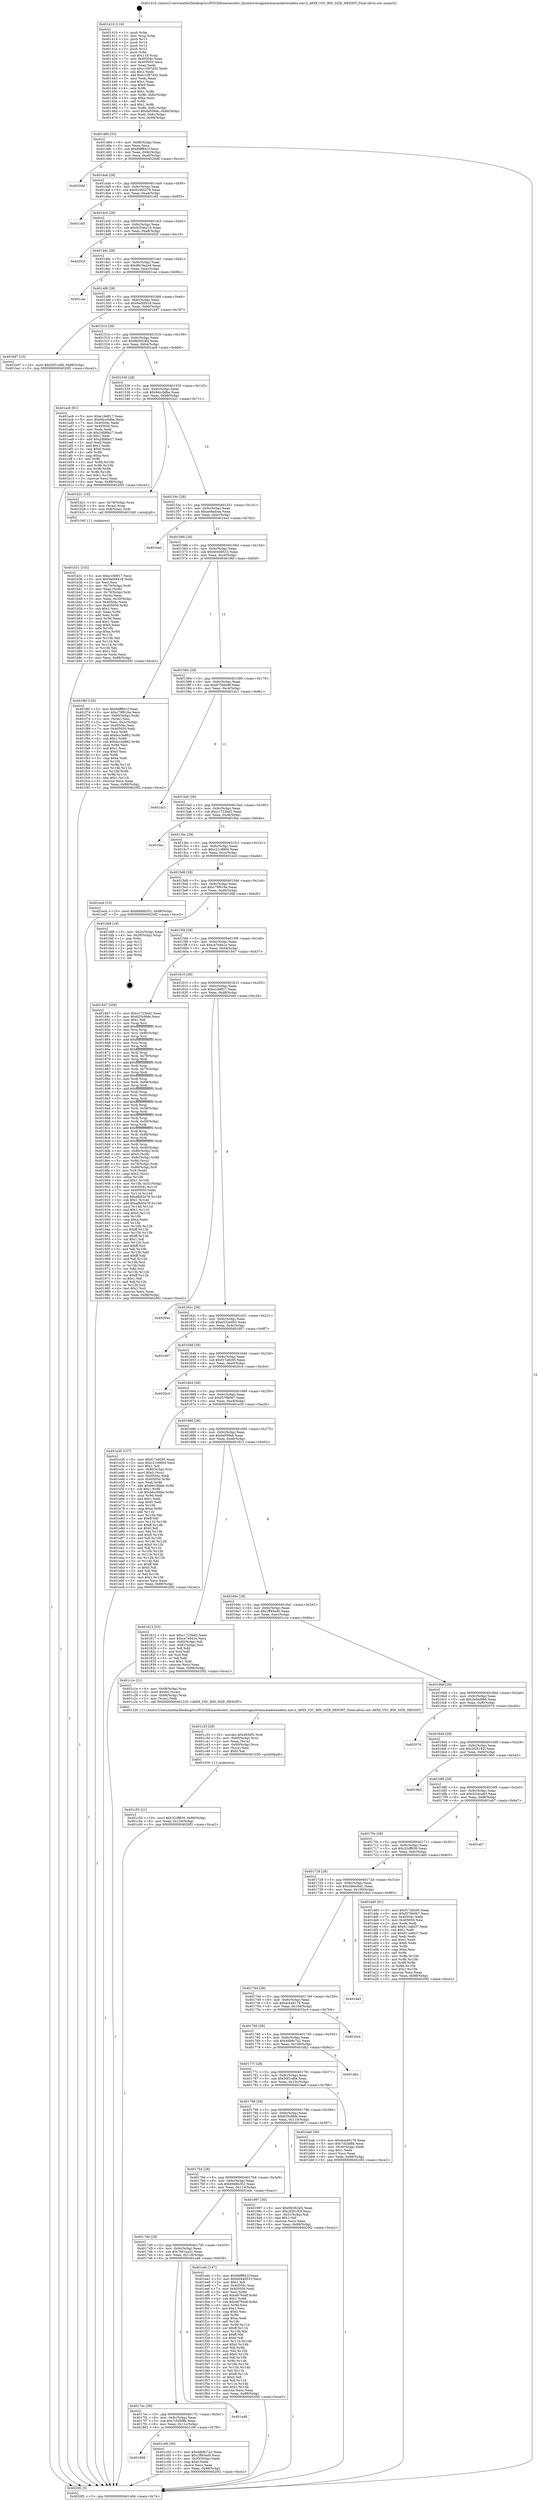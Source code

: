 digraph "0x401410" {
  label = "0x401410 (/mnt/c/Users/mathe/Desktop/tcc/POCII/binaries/extr_linuxdriversgpudrmmsmadrenoa6xx.xml.h_A6XX_VSC_BIN_SIZE_HEIGHT_Final-ollvm.out::main(0))"
  labelloc = "t"
  node[shape=record]

  Entry [label="",width=0.3,height=0.3,shape=circle,fillcolor=black,style=filled]
  "0x401484" [label="{
     0x401484 [32]\l
     | [instrs]\l
     &nbsp;&nbsp;0x401484 \<+6\>: mov -0x88(%rbp),%eax\l
     &nbsp;&nbsp;0x40148a \<+2\>: mov %eax,%ecx\l
     &nbsp;&nbsp;0x40148c \<+6\>: sub $0x8dff841f,%ecx\l
     &nbsp;&nbsp;0x401492 \<+6\>: mov %eax,-0x9c(%rbp)\l
     &nbsp;&nbsp;0x401498 \<+6\>: mov %ecx,-0xa0(%rbp)\l
     &nbsp;&nbsp;0x40149e \<+6\>: je 00000000004020dd \<main+0xccd\>\l
  }"]
  "0x4020dd" [label="{
     0x4020dd\l
  }", style=dashed]
  "0x4014a4" [label="{
     0x4014a4 [28]\l
     | [instrs]\l
     &nbsp;&nbsp;0x4014a4 \<+5\>: jmp 00000000004014a9 \<main+0x99\>\l
     &nbsp;&nbsp;0x4014a9 \<+6\>: mov -0x9c(%rbp),%eax\l
     &nbsp;&nbsp;0x4014af \<+5\>: sub $0x92465279,%eax\l
     &nbsp;&nbsp;0x4014b4 \<+6\>: mov %eax,-0xa4(%rbp)\l
     &nbsp;&nbsp;0x4014ba \<+6\>: je 0000000000401c65 \<main+0x855\>\l
  }"]
  Exit [label="",width=0.3,height=0.3,shape=circle,fillcolor=black,style=filled,peripheries=2]
  "0x401c65" [label="{
     0x401c65\l
  }", style=dashed]
  "0x4014c0" [label="{
     0x4014c0 [28]\l
     | [instrs]\l
     &nbsp;&nbsp;0x4014c0 \<+5\>: jmp 00000000004014c5 \<main+0xb5\>\l
     &nbsp;&nbsp;0x4014c5 \<+6\>: mov -0x9c(%rbp),%eax\l
     &nbsp;&nbsp;0x4014cb \<+5\>: sub $0x93544210,%eax\l
     &nbsp;&nbsp;0x4014d0 \<+6\>: mov %eax,-0xa8(%rbp)\l
     &nbsp;&nbsp;0x4014d6 \<+6\>: je 000000000040202f \<main+0xc1f\>\l
  }"]
  "0x401c50" [label="{
     0x401c50 [21]\l
     | [instrs]\l
     &nbsp;&nbsp;0x401c50 \<+10\>: movl $0x32cff630,-0x88(%rbp)\l
     &nbsp;&nbsp;0x401c5a \<+6\>: mov %eax,-0x120(%rbp)\l
     &nbsp;&nbsp;0x401c60 \<+5\>: jmp 00000000004020f2 \<main+0xce2\>\l
  }"]
  "0x40202f" [label="{
     0x40202f\l
  }", style=dashed]
  "0x4014dc" [label="{
     0x4014dc [28]\l
     | [instrs]\l
     &nbsp;&nbsp;0x4014dc \<+5\>: jmp 00000000004014e1 \<main+0xd1\>\l
     &nbsp;&nbsp;0x4014e1 \<+6\>: mov -0x9c(%rbp),%eax\l
     &nbsp;&nbsp;0x4014e7 \<+5\>: sub $0x9819a2e9,%eax\l
     &nbsp;&nbsp;0x4014ec \<+6\>: mov %eax,-0xac(%rbp)\l
     &nbsp;&nbsp;0x4014f2 \<+6\>: je 0000000000401cac \<main+0x89c\>\l
  }"]
  "0x401c33" [label="{
     0x401c33 [29]\l
     | [instrs]\l
     &nbsp;&nbsp;0x401c33 \<+10\>: movabs $0x4030f2,%rdi\l
     &nbsp;&nbsp;0x401c3d \<+4\>: mov -0x60(%rbp),%rcx\l
     &nbsp;&nbsp;0x401c41 \<+2\>: mov %eax,(%rcx)\l
     &nbsp;&nbsp;0x401c43 \<+4\>: mov -0x60(%rbp),%rcx\l
     &nbsp;&nbsp;0x401c47 \<+2\>: mov (%rcx),%esi\l
     &nbsp;&nbsp;0x401c49 \<+2\>: mov $0x0,%al\l
     &nbsp;&nbsp;0x401c4b \<+5\>: call 0000000000401030 \<printf@plt\>\l
     | [calls]\l
     &nbsp;&nbsp;0x401030 \{1\} (unknown)\l
  }"]
  "0x401cac" [label="{
     0x401cac\l
  }", style=dashed]
  "0x4014f8" [label="{
     0x4014f8 [28]\l
     | [instrs]\l
     &nbsp;&nbsp;0x4014f8 \<+5\>: jmp 00000000004014fd \<main+0xed\>\l
     &nbsp;&nbsp;0x4014fd \<+6\>: mov -0x9c(%rbp),%eax\l
     &nbsp;&nbsp;0x401503 \<+5\>: sub $0x9a00f418,%eax\l
     &nbsp;&nbsp;0x401508 \<+6\>: mov %eax,-0xb0(%rbp)\l
     &nbsp;&nbsp;0x40150e \<+6\>: je 0000000000401b97 \<main+0x787\>\l
  }"]
  "0x401808" [label="{
     0x401808\l
  }", style=dashed]
  "0x401b97" [label="{
     0x401b97 [15]\l
     | [instrs]\l
     &nbsp;&nbsp;0x401b97 \<+10\>: movl $0x50f1cdfd,-0x88(%rbp)\l
     &nbsp;&nbsp;0x401ba1 \<+5\>: jmp 00000000004020f2 \<main+0xce2\>\l
  }"]
  "0x401514" [label="{
     0x401514 [28]\l
     | [instrs]\l
     &nbsp;&nbsp;0x401514 \<+5\>: jmp 0000000000401519 \<main+0x109\>\l
     &nbsp;&nbsp;0x401519 \<+6\>: mov -0x9c(%rbp),%eax\l
     &nbsp;&nbsp;0x40151f \<+5\>: sub $0x9b5924f2,%eax\l
     &nbsp;&nbsp;0x401524 \<+6\>: mov %eax,-0xb4(%rbp)\l
     &nbsp;&nbsp;0x40152a \<+6\>: je 0000000000401ac6 \<main+0x6b6\>\l
  }"]
  "0x401c00" [label="{
     0x401c00 [30]\l
     | [instrs]\l
     &nbsp;&nbsp;0x401c00 \<+5\>: mov $0x4db8c7a2,%eax\l
     &nbsp;&nbsp;0x401c05 \<+5\>: mov $0x1ff45ed0,%ecx\l
     &nbsp;&nbsp;0x401c0a \<+3\>: mov -0x30(%rbp),%edx\l
     &nbsp;&nbsp;0x401c0d \<+3\>: cmp $0x0,%edx\l
     &nbsp;&nbsp;0x401c10 \<+3\>: cmove %ecx,%eax\l
     &nbsp;&nbsp;0x401c13 \<+6\>: mov %eax,-0x88(%rbp)\l
     &nbsp;&nbsp;0x401c19 \<+5\>: jmp 00000000004020f2 \<main+0xce2\>\l
  }"]
  "0x401ac6" [label="{
     0x401ac6 [91]\l
     | [instrs]\l
     &nbsp;&nbsp;0x401ac6 \<+5\>: mov $0xe1fe8f17,%eax\l
     &nbsp;&nbsp;0x401acb \<+5\>: mov $0x9dcc0dbe,%ecx\l
     &nbsp;&nbsp;0x401ad0 \<+7\>: mov 0x40504c,%edx\l
     &nbsp;&nbsp;0x401ad7 \<+7\>: mov 0x405050,%esi\l
     &nbsp;&nbsp;0x401ade \<+2\>: mov %edx,%edi\l
     &nbsp;&nbsp;0x401ae0 \<+6\>: sub $0x24fd6e27,%edi\l
     &nbsp;&nbsp;0x401ae6 \<+3\>: sub $0x1,%edi\l
     &nbsp;&nbsp;0x401ae9 \<+6\>: add $0x24fd6e27,%edi\l
     &nbsp;&nbsp;0x401aef \<+3\>: imul %edi,%edx\l
     &nbsp;&nbsp;0x401af2 \<+3\>: and $0x1,%edx\l
     &nbsp;&nbsp;0x401af5 \<+3\>: cmp $0x0,%edx\l
     &nbsp;&nbsp;0x401af8 \<+4\>: sete %r8b\l
     &nbsp;&nbsp;0x401afc \<+3\>: cmp $0xa,%esi\l
     &nbsp;&nbsp;0x401aff \<+4\>: setl %r9b\l
     &nbsp;&nbsp;0x401b03 \<+3\>: mov %r8b,%r10b\l
     &nbsp;&nbsp;0x401b06 \<+3\>: and %r9b,%r10b\l
     &nbsp;&nbsp;0x401b09 \<+3\>: xor %r9b,%r8b\l
     &nbsp;&nbsp;0x401b0c \<+3\>: or %r8b,%r10b\l
     &nbsp;&nbsp;0x401b0f \<+4\>: test $0x1,%r10b\l
     &nbsp;&nbsp;0x401b13 \<+3\>: cmovne %ecx,%eax\l
     &nbsp;&nbsp;0x401b16 \<+6\>: mov %eax,-0x88(%rbp)\l
     &nbsp;&nbsp;0x401b1c \<+5\>: jmp 00000000004020f2 \<main+0xce2\>\l
  }"]
  "0x401530" [label="{
     0x401530 [28]\l
     | [instrs]\l
     &nbsp;&nbsp;0x401530 \<+5\>: jmp 0000000000401535 \<main+0x125\>\l
     &nbsp;&nbsp;0x401535 \<+6\>: mov -0x9c(%rbp),%eax\l
     &nbsp;&nbsp;0x40153b \<+5\>: sub $0x9dcc0dbe,%eax\l
     &nbsp;&nbsp;0x401540 \<+6\>: mov %eax,-0xb8(%rbp)\l
     &nbsp;&nbsp;0x401546 \<+6\>: je 0000000000401b21 \<main+0x711\>\l
  }"]
  "0x4017ec" [label="{
     0x4017ec [28]\l
     | [instrs]\l
     &nbsp;&nbsp;0x4017ec \<+5\>: jmp 00000000004017f1 \<main+0x3e1\>\l
     &nbsp;&nbsp;0x4017f1 \<+6\>: mov -0x9c(%rbp),%eax\l
     &nbsp;&nbsp;0x4017f7 \<+5\>: sub $0x7cf2bf8b,%eax\l
     &nbsp;&nbsp;0x4017fc \<+6\>: mov %eax,-0x11c(%rbp)\l
     &nbsp;&nbsp;0x401802 \<+6\>: je 0000000000401c00 \<main+0x7f0\>\l
  }"]
  "0x401b21" [label="{
     0x401b21 [16]\l
     | [instrs]\l
     &nbsp;&nbsp;0x401b21 \<+4\>: mov -0x78(%rbp),%rax\l
     &nbsp;&nbsp;0x401b25 \<+3\>: mov (%rax),%rax\l
     &nbsp;&nbsp;0x401b28 \<+4\>: mov 0x8(%rax),%rdi\l
     &nbsp;&nbsp;0x401b2c \<+5\>: call 0000000000401040 \<atoi@plt\>\l
     | [calls]\l
     &nbsp;&nbsp;0x401040 \{1\} (unknown)\l
  }"]
  "0x40154c" [label="{
     0x40154c [28]\l
     | [instrs]\l
     &nbsp;&nbsp;0x40154c \<+5\>: jmp 0000000000401551 \<main+0x141\>\l
     &nbsp;&nbsp;0x401551 \<+6\>: mov -0x9c(%rbp),%eax\l
     &nbsp;&nbsp;0x401557 \<+5\>: sub $0xae9adcaa,%eax\l
     &nbsp;&nbsp;0x40155c \<+6\>: mov %eax,-0xbc(%rbp)\l
     &nbsp;&nbsp;0x401562 \<+6\>: je 0000000000401be2 \<main+0x7d2\>\l
  }"]
  "0x401a48" [label="{
     0x401a48\l
  }", style=dashed]
  "0x401be2" [label="{
     0x401be2\l
  }", style=dashed]
  "0x401568" [label="{
     0x401568 [28]\l
     | [instrs]\l
     &nbsp;&nbsp;0x401568 \<+5\>: jmp 000000000040156d \<main+0x15d\>\l
     &nbsp;&nbsp;0x40156d \<+6\>: mov -0x9c(%rbp),%eax\l
     &nbsp;&nbsp;0x401573 \<+5\>: sub $0xb0449533,%eax\l
     &nbsp;&nbsp;0x401578 \<+6\>: mov %eax,-0xc0(%rbp)\l
     &nbsp;&nbsp;0x40157e \<+6\>: je 0000000000401f6f \<main+0xb5f\>\l
  }"]
  "0x4017d0" [label="{
     0x4017d0 [28]\l
     | [instrs]\l
     &nbsp;&nbsp;0x4017d0 \<+5\>: jmp 00000000004017d5 \<main+0x3c5\>\l
     &nbsp;&nbsp;0x4017d5 \<+6\>: mov -0x9c(%rbp),%eax\l
     &nbsp;&nbsp;0x4017db \<+5\>: sub $0x7b01aa2c,%eax\l
     &nbsp;&nbsp;0x4017e0 \<+6\>: mov %eax,-0x118(%rbp)\l
     &nbsp;&nbsp;0x4017e6 \<+6\>: je 0000000000401a48 \<main+0x638\>\l
  }"]
  "0x401f6f" [label="{
     0x401f6f [105]\l
     | [instrs]\l
     &nbsp;&nbsp;0x401f6f \<+5\>: mov $0x8dff841f,%eax\l
     &nbsp;&nbsp;0x401f74 \<+5\>: mov $0xc79f016e,%ecx\l
     &nbsp;&nbsp;0x401f79 \<+4\>: mov -0x80(%rbp),%rdx\l
     &nbsp;&nbsp;0x401f7d \<+2\>: mov (%rdx),%esi\l
     &nbsp;&nbsp;0x401f7f \<+3\>: mov %esi,-0x2c(%rbp)\l
     &nbsp;&nbsp;0x401f82 \<+7\>: mov 0x40504c,%esi\l
     &nbsp;&nbsp;0x401f89 \<+7\>: mov 0x405050,%edi\l
     &nbsp;&nbsp;0x401f90 \<+3\>: mov %esi,%r8d\l
     &nbsp;&nbsp;0x401f93 \<+7\>: add $0x6cc3e862,%r8d\l
     &nbsp;&nbsp;0x401f9a \<+4\>: sub $0x1,%r8d\l
     &nbsp;&nbsp;0x401f9e \<+7\>: sub $0x6cc3e862,%r8d\l
     &nbsp;&nbsp;0x401fa5 \<+4\>: imul %r8d,%esi\l
     &nbsp;&nbsp;0x401fa9 \<+3\>: and $0x1,%esi\l
     &nbsp;&nbsp;0x401fac \<+3\>: cmp $0x0,%esi\l
     &nbsp;&nbsp;0x401faf \<+4\>: sete %r9b\l
     &nbsp;&nbsp;0x401fb3 \<+3\>: cmp $0xa,%edi\l
     &nbsp;&nbsp;0x401fb6 \<+4\>: setl %r10b\l
     &nbsp;&nbsp;0x401fba \<+3\>: mov %r9b,%r11b\l
     &nbsp;&nbsp;0x401fbd \<+3\>: and %r10b,%r11b\l
     &nbsp;&nbsp;0x401fc0 \<+3\>: xor %r10b,%r9b\l
     &nbsp;&nbsp;0x401fc3 \<+3\>: or %r9b,%r11b\l
     &nbsp;&nbsp;0x401fc6 \<+4\>: test $0x1,%r11b\l
     &nbsp;&nbsp;0x401fca \<+3\>: cmovne %ecx,%eax\l
     &nbsp;&nbsp;0x401fcd \<+6\>: mov %eax,-0x88(%rbp)\l
     &nbsp;&nbsp;0x401fd3 \<+5\>: jmp 00000000004020f2 \<main+0xce2\>\l
  }"]
  "0x401584" [label="{
     0x401584 [28]\l
     | [instrs]\l
     &nbsp;&nbsp;0x401584 \<+5\>: jmp 0000000000401589 \<main+0x179\>\l
     &nbsp;&nbsp;0x401589 \<+6\>: mov -0x9c(%rbp),%eax\l
     &nbsp;&nbsp;0x40158f \<+5\>: sub $0xb75b4e8f,%eax\l
     &nbsp;&nbsp;0x401594 \<+6\>: mov %eax,-0xc4(%rbp)\l
     &nbsp;&nbsp;0x40159a \<+6\>: je 0000000000401dc1 \<main+0x9b1\>\l
  }"]
  "0x401edc" [label="{
     0x401edc [147]\l
     | [instrs]\l
     &nbsp;&nbsp;0x401edc \<+5\>: mov $0x8dff841f,%eax\l
     &nbsp;&nbsp;0x401ee1 \<+5\>: mov $0xb0449533,%ecx\l
     &nbsp;&nbsp;0x401ee6 \<+2\>: mov $0x1,%dl\l
     &nbsp;&nbsp;0x401ee8 \<+7\>: mov 0x40504c,%esi\l
     &nbsp;&nbsp;0x401eef \<+7\>: mov 0x405050,%edi\l
     &nbsp;&nbsp;0x401ef6 \<+3\>: mov %esi,%r8d\l
     &nbsp;&nbsp;0x401ef9 \<+7\>: add $0x467644f,%r8d\l
     &nbsp;&nbsp;0x401f00 \<+4\>: sub $0x1,%r8d\l
     &nbsp;&nbsp;0x401f04 \<+7\>: sub $0x467644f,%r8d\l
     &nbsp;&nbsp;0x401f0b \<+4\>: imul %r8d,%esi\l
     &nbsp;&nbsp;0x401f0f \<+3\>: and $0x1,%esi\l
     &nbsp;&nbsp;0x401f12 \<+3\>: cmp $0x0,%esi\l
     &nbsp;&nbsp;0x401f15 \<+4\>: sete %r9b\l
     &nbsp;&nbsp;0x401f19 \<+3\>: cmp $0xa,%edi\l
     &nbsp;&nbsp;0x401f1c \<+4\>: setl %r10b\l
     &nbsp;&nbsp;0x401f20 \<+3\>: mov %r9b,%r11b\l
     &nbsp;&nbsp;0x401f23 \<+4\>: xor $0xff,%r11b\l
     &nbsp;&nbsp;0x401f27 \<+3\>: mov %r10b,%bl\l
     &nbsp;&nbsp;0x401f2a \<+3\>: xor $0xff,%bl\l
     &nbsp;&nbsp;0x401f2d \<+3\>: xor $0x0,%dl\l
     &nbsp;&nbsp;0x401f30 \<+3\>: mov %r11b,%r14b\l
     &nbsp;&nbsp;0x401f33 \<+4\>: and $0x0,%r14b\l
     &nbsp;&nbsp;0x401f37 \<+3\>: and %dl,%r9b\l
     &nbsp;&nbsp;0x401f3a \<+3\>: mov %bl,%r15b\l
     &nbsp;&nbsp;0x401f3d \<+4\>: and $0x0,%r15b\l
     &nbsp;&nbsp;0x401f41 \<+3\>: and %dl,%r10b\l
     &nbsp;&nbsp;0x401f44 \<+3\>: or %r9b,%r14b\l
     &nbsp;&nbsp;0x401f47 \<+3\>: or %r10b,%r15b\l
     &nbsp;&nbsp;0x401f4a \<+3\>: xor %r15b,%r14b\l
     &nbsp;&nbsp;0x401f4d \<+3\>: or %bl,%r11b\l
     &nbsp;&nbsp;0x401f50 \<+4\>: xor $0xff,%r11b\l
     &nbsp;&nbsp;0x401f54 \<+3\>: or $0x0,%dl\l
     &nbsp;&nbsp;0x401f57 \<+3\>: and %dl,%r11b\l
     &nbsp;&nbsp;0x401f5a \<+3\>: or %r11b,%r14b\l
     &nbsp;&nbsp;0x401f5d \<+4\>: test $0x1,%r14b\l
     &nbsp;&nbsp;0x401f61 \<+3\>: cmovne %ecx,%eax\l
     &nbsp;&nbsp;0x401f64 \<+6\>: mov %eax,-0x88(%rbp)\l
     &nbsp;&nbsp;0x401f6a \<+5\>: jmp 00000000004020f2 \<main+0xce2\>\l
  }"]
  "0x401dc1" [label="{
     0x401dc1\l
  }", style=dashed]
  "0x4015a0" [label="{
     0x4015a0 [28]\l
     | [instrs]\l
     &nbsp;&nbsp;0x4015a0 \<+5\>: jmp 00000000004015a5 \<main+0x195\>\l
     &nbsp;&nbsp;0x4015a5 \<+6\>: mov -0x9c(%rbp),%eax\l
     &nbsp;&nbsp;0x4015ab \<+5\>: sub $0xc1723bd2,%eax\l
     &nbsp;&nbsp;0x4015b0 \<+6\>: mov %eax,-0xc8(%rbp)\l
     &nbsp;&nbsp;0x4015b6 \<+6\>: je 0000000000401fea \<main+0xbda\>\l
  }"]
  "0x401b31" [label="{
     0x401b31 [102]\l
     | [instrs]\l
     &nbsp;&nbsp;0x401b31 \<+5\>: mov $0xe1fe8f17,%ecx\l
     &nbsp;&nbsp;0x401b36 \<+5\>: mov $0x9a00f418,%edx\l
     &nbsp;&nbsp;0x401b3b \<+2\>: xor %esi,%esi\l
     &nbsp;&nbsp;0x401b3d \<+4\>: mov -0x70(%rbp),%rdi\l
     &nbsp;&nbsp;0x401b41 \<+2\>: mov %eax,(%rdi)\l
     &nbsp;&nbsp;0x401b43 \<+4\>: mov -0x70(%rbp),%rdi\l
     &nbsp;&nbsp;0x401b47 \<+2\>: mov (%rdi),%eax\l
     &nbsp;&nbsp;0x401b49 \<+3\>: mov %eax,-0x30(%rbp)\l
     &nbsp;&nbsp;0x401b4c \<+7\>: mov 0x40504c,%eax\l
     &nbsp;&nbsp;0x401b53 \<+8\>: mov 0x405050,%r8d\l
     &nbsp;&nbsp;0x401b5b \<+3\>: sub $0x1,%esi\l
     &nbsp;&nbsp;0x401b5e \<+3\>: mov %eax,%r9d\l
     &nbsp;&nbsp;0x401b61 \<+3\>: add %esi,%r9d\l
     &nbsp;&nbsp;0x401b64 \<+4\>: imul %r9d,%eax\l
     &nbsp;&nbsp;0x401b68 \<+3\>: and $0x1,%eax\l
     &nbsp;&nbsp;0x401b6b \<+3\>: cmp $0x0,%eax\l
     &nbsp;&nbsp;0x401b6e \<+4\>: sete %r10b\l
     &nbsp;&nbsp;0x401b72 \<+4\>: cmp $0xa,%r8d\l
     &nbsp;&nbsp;0x401b76 \<+4\>: setl %r11b\l
     &nbsp;&nbsp;0x401b7a \<+3\>: mov %r10b,%bl\l
     &nbsp;&nbsp;0x401b7d \<+3\>: and %r11b,%bl\l
     &nbsp;&nbsp;0x401b80 \<+3\>: xor %r11b,%r10b\l
     &nbsp;&nbsp;0x401b83 \<+3\>: or %r10b,%bl\l
     &nbsp;&nbsp;0x401b86 \<+3\>: test $0x1,%bl\l
     &nbsp;&nbsp;0x401b89 \<+3\>: cmovne %edx,%ecx\l
     &nbsp;&nbsp;0x401b8c \<+6\>: mov %ecx,-0x88(%rbp)\l
     &nbsp;&nbsp;0x401b92 \<+5\>: jmp 00000000004020f2 \<main+0xce2\>\l
  }"]
  "0x401fea" [label="{
     0x401fea\l
  }", style=dashed]
  "0x4015bc" [label="{
     0x4015bc [28]\l
     | [instrs]\l
     &nbsp;&nbsp;0x4015bc \<+5\>: jmp 00000000004015c1 \<main+0x1b1\>\l
     &nbsp;&nbsp;0x4015c1 \<+6\>: mov -0x9c(%rbp),%eax\l
     &nbsp;&nbsp;0x4015c7 \<+5\>: sub $0xc21c8804,%eax\l
     &nbsp;&nbsp;0x4015cc \<+6\>: mov %eax,-0xcc(%rbp)\l
     &nbsp;&nbsp;0x4015d2 \<+6\>: je 0000000000401ecd \<main+0xabd\>\l
  }"]
  "0x4017b4" [label="{
     0x4017b4 [28]\l
     | [instrs]\l
     &nbsp;&nbsp;0x4017b4 \<+5\>: jmp 00000000004017b9 \<main+0x3a9\>\l
     &nbsp;&nbsp;0x4017b9 \<+6\>: mov -0x9c(%rbp),%eax\l
     &nbsp;&nbsp;0x4017bf \<+5\>: sub $0x69d6b351,%eax\l
     &nbsp;&nbsp;0x4017c4 \<+6\>: mov %eax,-0x114(%rbp)\l
     &nbsp;&nbsp;0x4017ca \<+6\>: je 0000000000401edc \<main+0xacc\>\l
  }"]
  "0x401ecd" [label="{
     0x401ecd [15]\l
     | [instrs]\l
     &nbsp;&nbsp;0x401ecd \<+10\>: movl $0x69d6b351,-0x88(%rbp)\l
     &nbsp;&nbsp;0x401ed7 \<+5\>: jmp 00000000004020f2 \<main+0xce2\>\l
  }"]
  "0x4015d8" [label="{
     0x4015d8 [28]\l
     | [instrs]\l
     &nbsp;&nbsp;0x4015d8 \<+5\>: jmp 00000000004015dd \<main+0x1cd\>\l
     &nbsp;&nbsp;0x4015dd \<+6\>: mov -0x9c(%rbp),%eax\l
     &nbsp;&nbsp;0x4015e3 \<+5\>: sub $0xc79f016e,%eax\l
     &nbsp;&nbsp;0x4015e8 \<+6\>: mov %eax,-0xd0(%rbp)\l
     &nbsp;&nbsp;0x4015ee \<+6\>: je 0000000000401fd8 \<main+0xbc8\>\l
  }"]
  "0x401997" [label="{
     0x401997 [30]\l
     | [instrs]\l
     &nbsp;&nbsp;0x401997 \<+5\>: mov $0x9b5924f2,%eax\l
     &nbsp;&nbsp;0x40199c \<+5\>: mov $0x2f28192f,%ecx\l
     &nbsp;&nbsp;0x4019a1 \<+3\>: mov -0x31(%rbp),%dl\l
     &nbsp;&nbsp;0x4019a4 \<+3\>: test $0x1,%dl\l
     &nbsp;&nbsp;0x4019a7 \<+3\>: cmovne %ecx,%eax\l
     &nbsp;&nbsp;0x4019aa \<+6\>: mov %eax,-0x88(%rbp)\l
     &nbsp;&nbsp;0x4019b0 \<+5\>: jmp 00000000004020f2 \<main+0xce2\>\l
  }"]
  "0x401fd8" [label="{
     0x401fd8 [18]\l
     | [instrs]\l
     &nbsp;&nbsp;0x401fd8 \<+3\>: mov -0x2c(%rbp),%eax\l
     &nbsp;&nbsp;0x401fdb \<+4\>: lea -0x28(%rbp),%rsp\l
     &nbsp;&nbsp;0x401fdf \<+1\>: pop %rbx\l
     &nbsp;&nbsp;0x401fe0 \<+2\>: pop %r12\l
     &nbsp;&nbsp;0x401fe2 \<+2\>: pop %r13\l
     &nbsp;&nbsp;0x401fe4 \<+2\>: pop %r14\l
     &nbsp;&nbsp;0x401fe6 \<+2\>: pop %r15\l
     &nbsp;&nbsp;0x401fe8 \<+1\>: pop %rbp\l
     &nbsp;&nbsp;0x401fe9 \<+1\>: ret\l
  }"]
  "0x4015f4" [label="{
     0x4015f4 [28]\l
     | [instrs]\l
     &nbsp;&nbsp;0x4015f4 \<+5\>: jmp 00000000004015f9 \<main+0x1e9\>\l
     &nbsp;&nbsp;0x4015f9 \<+6\>: mov -0x9c(%rbp),%eax\l
     &nbsp;&nbsp;0x4015ff \<+5\>: sub $0xce7e941e,%eax\l
     &nbsp;&nbsp;0x401604 \<+6\>: mov %eax,-0xd4(%rbp)\l
     &nbsp;&nbsp;0x40160a \<+6\>: je 0000000000401847 \<main+0x437\>\l
  }"]
  "0x401798" [label="{
     0x401798 [28]\l
     | [instrs]\l
     &nbsp;&nbsp;0x401798 \<+5\>: jmp 000000000040179d \<main+0x38d\>\l
     &nbsp;&nbsp;0x40179d \<+6\>: mov -0x9c(%rbp),%eax\l
     &nbsp;&nbsp;0x4017a3 \<+5\>: sub $0x625c9bfe,%eax\l
     &nbsp;&nbsp;0x4017a8 \<+6\>: mov %eax,-0x110(%rbp)\l
     &nbsp;&nbsp;0x4017ae \<+6\>: je 0000000000401997 \<main+0x587\>\l
  }"]
  "0x401847" [label="{
     0x401847 [336]\l
     | [instrs]\l
     &nbsp;&nbsp;0x401847 \<+5\>: mov $0xc1723bd2,%eax\l
     &nbsp;&nbsp;0x40184c \<+5\>: mov $0x625c9bfe,%ecx\l
     &nbsp;&nbsp;0x401851 \<+2\>: mov $0x1,%dl\l
     &nbsp;&nbsp;0x401853 \<+3\>: mov %rsp,%rsi\l
     &nbsp;&nbsp;0x401856 \<+4\>: add $0xfffffffffffffff0,%rsi\l
     &nbsp;&nbsp;0x40185a \<+3\>: mov %rsi,%rsp\l
     &nbsp;&nbsp;0x40185d \<+4\>: mov %rsi,-0x80(%rbp)\l
     &nbsp;&nbsp;0x401861 \<+3\>: mov %rsp,%rsi\l
     &nbsp;&nbsp;0x401864 \<+4\>: add $0xfffffffffffffff0,%rsi\l
     &nbsp;&nbsp;0x401868 \<+3\>: mov %rsi,%rsp\l
     &nbsp;&nbsp;0x40186b \<+3\>: mov %rsp,%rdi\l
     &nbsp;&nbsp;0x40186e \<+4\>: add $0xfffffffffffffff0,%rdi\l
     &nbsp;&nbsp;0x401872 \<+3\>: mov %rdi,%rsp\l
     &nbsp;&nbsp;0x401875 \<+4\>: mov %rdi,-0x78(%rbp)\l
     &nbsp;&nbsp;0x401879 \<+3\>: mov %rsp,%rdi\l
     &nbsp;&nbsp;0x40187c \<+4\>: add $0xfffffffffffffff0,%rdi\l
     &nbsp;&nbsp;0x401880 \<+3\>: mov %rdi,%rsp\l
     &nbsp;&nbsp;0x401883 \<+4\>: mov %rdi,-0x70(%rbp)\l
     &nbsp;&nbsp;0x401887 \<+3\>: mov %rsp,%rdi\l
     &nbsp;&nbsp;0x40188a \<+4\>: add $0xfffffffffffffff0,%rdi\l
     &nbsp;&nbsp;0x40188e \<+3\>: mov %rdi,%rsp\l
     &nbsp;&nbsp;0x401891 \<+4\>: mov %rdi,-0x68(%rbp)\l
     &nbsp;&nbsp;0x401895 \<+3\>: mov %rsp,%rdi\l
     &nbsp;&nbsp;0x401898 \<+4\>: add $0xfffffffffffffff0,%rdi\l
     &nbsp;&nbsp;0x40189c \<+3\>: mov %rdi,%rsp\l
     &nbsp;&nbsp;0x40189f \<+4\>: mov %rdi,-0x60(%rbp)\l
     &nbsp;&nbsp;0x4018a3 \<+3\>: mov %rsp,%rdi\l
     &nbsp;&nbsp;0x4018a6 \<+4\>: add $0xfffffffffffffff0,%rdi\l
     &nbsp;&nbsp;0x4018aa \<+3\>: mov %rdi,%rsp\l
     &nbsp;&nbsp;0x4018ad \<+4\>: mov %rdi,-0x58(%rbp)\l
     &nbsp;&nbsp;0x4018b1 \<+3\>: mov %rsp,%rdi\l
     &nbsp;&nbsp;0x4018b4 \<+4\>: add $0xfffffffffffffff0,%rdi\l
     &nbsp;&nbsp;0x4018b8 \<+3\>: mov %rdi,%rsp\l
     &nbsp;&nbsp;0x4018bb \<+4\>: mov %rdi,-0x50(%rbp)\l
     &nbsp;&nbsp;0x4018bf \<+3\>: mov %rsp,%rdi\l
     &nbsp;&nbsp;0x4018c2 \<+4\>: add $0xfffffffffffffff0,%rdi\l
     &nbsp;&nbsp;0x4018c6 \<+3\>: mov %rdi,%rsp\l
     &nbsp;&nbsp;0x4018c9 \<+4\>: mov %rdi,-0x48(%rbp)\l
     &nbsp;&nbsp;0x4018cd \<+3\>: mov %rsp,%rdi\l
     &nbsp;&nbsp;0x4018d0 \<+4\>: add $0xfffffffffffffff0,%rdi\l
     &nbsp;&nbsp;0x4018d4 \<+3\>: mov %rdi,%rsp\l
     &nbsp;&nbsp;0x4018d7 \<+4\>: mov %rdi,-0x40(%rbp)\l
     &nbsp;&nbsp;0x4018db \<+4\>: mov -0x80(%rbp),%rdi\l
     &nbsp;&nbsp;0x4018df \<+6\>: movl $0x0,(%rdi)\l
     &nbsp;&nbsp;0x4018e5 \<+7\>: mov -0x8c(%rbp),%r8d\l
     &nbsp;&nbsp;0x4018ec \<+3\>: mov %r8d,(%rsi)\l
     &nbsp;&nbsp;0x4018ef \<+4\>: mov -0x78(%rbp),%rdi\l
     &nbsp;&nbsp;0x4018f3 \<+7\>: mov -0x98(%rbp),%r9\l
     &nbsp;&nbsp;0x4018fa \<+3\>: mov %r9,(%rdi)\l
     &nbsp;&nbsp;0x4018fd \<+3\>: cmpl $0x2,(%rsi)\l
     &nbsp;&nbsp;0x401900 \<+4\>: setne %r10b\l
     &nbsp;&nbsp;0x401904 \<+4\>: and $0x1,%r10b\l
     &nbsp;&nbsp;0x401908 \<+4\>: mov %r10b,-0x31(%rbp)\l
     &nbsp;&nbsp;0x40190c \<+8\>: mov 0x40504c,%r11d\l
     &nbsp;&nbsp;0x401914 \<+7\>: mov 0x405050,%ebx\l
     &nbsp;&nbsp;0x40191b \<+3\>: mov %r11d,%r14d\l
     &nbsp;&nbsp;0x40191e \<+7\>: sub $0xafbd3a79,%r14d\l
     &nbsp;&nbsp;0x401925 \<+4\>: sub $0x1,%r14d\l
     &nbsp;&nbsp;0x401929 \<+7\>: add $0xafbd3a79,%r14d\l
     &nbsp;&nbsp;0x401930 \<+4\>: imul %r14d,%r11d\l
     &nbsp;&nbsp;0x401934 \<+4\>: and $0x1,%r11d\l
     &nbsp;&nbsp;0x401938 \<+4\>: cmp $0x0,%r11d\l
     &nbsp;&nbsp;0x40193c \<+4\>: sete %r10b\l
     &nbsp;&nbsp;0x401940 \<+3\>: cmp $0xa,%ebx\l
     &nbsp;&nbsp;0x401943 \<+4\>: setl %r15b\l
     &nbsp;&nbsp;0x401947 \<+3\>: mov %r10b,%r12b\l
     &nbsp;&nbsp;0x40194a \<+4\>: xor $0xff,%r12b\l
     &nbsp;&nbsp;0x40194e \<+3\>: mov %r15b,%r13b\l
     &nbsp;&nbsp;0x401951 \<+4\>: xor $0xff,%r13b\l
     &nbsp;&nbsp;0x401955 \<+3\>: xor $0x1,%dl\l
     &nbsp;&nbsp;0x401958 \<+3\>: mov %r12b,%sil\l
     &nbsp;&nbsp;0x40195b \<+4\>: and $0xff,%sil\l
     &nbsp;&nbsp;0x40195f \<+3\>: and %dl,%r10b\l
     &nbsp;&nbsp;0x401962 \<+3\>: mov %r13b,%dil\l
     &nbsp;&nbsp;0x401965 \<+4\>: and $0xff,%dil\l
     &nbsp;&nbsp;0x401969 \<+3\>: and %dl,%r15b\l
     &nbsp;&nbsp;0x40196c \<+3\>: or %r10b,%sil\l
     &nbsp;&nbsp;0x40196f \<+3\>: or %r15b,%dil\l
     &nbsp;&nbsp;0x401972 \<+3\>: xor %dil,%sil\l
     &nbsp;&nbsp;0x401975 \<+3\>: or %r13b,%r12b\l
     &nbsp;&nbsp;0x401978 \<+4\>: xor $0xff,%r12b\l
     &nbsp;&nbsp;0x40197c \<+3\>: or $0x1,%dl\l
     &nbsp;&nbsp;0x40197f \<+3\>: and %dl,%r12b\l
     &nbsp;&nbsp;0x401982 \<+3\>: or %r12b,%sil\l
     &nbsp;&nbsp;0x401985 \<+4\>: test $0x1,%sil\l
     &nbsp;&nbsp;0x401989 \<+3\>: cmovne %ecx,%eax\l
     &nbsp;&nbsp;0x40198c \<+6\>: mov %eax,-0x88(%rbp)\l
     &nbsp;&nbsp;0x401992 \<+5\>: jmp 00000000004020f2 \<main+0xce2\>\l
  }"]
  "0x401610" [label="{
     0x401610 [28]\l
     | [instrs]\l
     &nbsp;&nbsp;0x401610 \<+5\>: jmp 0000000000401615 \<main+0x205\>\l
     &nbsp;&nbsp;0x401615 \<+6\>: mov -0x9c(%rbp),%eax\l
     &nbsp;&nbsp;0x40161b \<+5\>: sub $0xe1fe8f17,%eax\l
     &nbsp;&nbsp;0x401620 \<+6\>: mov %eax,-0xd8(%rbp)\l
     &nbsp;&nbsp;0x401626 \<+6\>: je 000000000040204d \<main+0xc3d\>\l
  }"]
  "0x401ba6" [label="{
     0x401ba6 [30]\l
     | [instrs]\l
     &nbsp;&nbsp;0x401ba6 \<+5\>: mov $0x4ce49179,%eax\l
     &nbsp;&nbsp;0x401bab \<+5\>: mov $0x7cf2bf8b,%ecx\l
     &nbsp;&nbsp;0x401bb0 \<+3\>: mov -0x30(%rbp),%edx\l
     &nbsp;&nbsp;0x401bb3 \<+3\>: cmp $0x1,%edx\l
     &nbsp;&nbsp;0x401bb6 \<+3\>: cmovl %ecx,%eax\l
     &nbsp;&nbsp;0x401bb9 \<+6\>: mov %eax,-0x88(%rbp)\l
     &nbsp;&nbsp;0x401bbf \<+5\>: jmp 00000000004020f2 \<main+0xce2\>\l
  }"]
  "0x40204d" [label="{
     0x40204d\l
  }", style=dashed]
  "0x40162c" [label="{
     0x40162c [28]\l
     | [instrs]\l
     &nbsp;&nbsp;0x40162c \<+5\>: jmp 0000000000401631 \<main+0x221\>\l
     &nbsp;&nbsp;0x401631 \<+6\>: mov -0x9c(%rbp),%eax\l
     &nbsp;&nbsp;0x401637 \<+5\>: sub $0xe532e493,%eax\l
     &nbsp;&nbsp;0x40163c \<+6\>: mov %eax,-0xdc(%rbp)\l
     &nbsp;&nbsp;0x401642 \<+6\>: je 0000000000401d07 \<main+0x8f7\>\l
  }"]
  "0x40177c" [label="{
     0x40177c [28]\l
     | [instrs]\l
     &nbsp;&nbsp;0x40177c \<+5\>: jmp 0000000000401781 \<main+0x371\>\l
     &nbsp;&nbsp;0x401781 \<+6\>: mov -0x9c(%rbp),%eax\l
     &nbsp;&nbsp;0x401787 \<+5\>: sub $0x50f1cdfd,%eax\l
     &nbsp;&nbsp;0x40178c \<+6\>: mov %eax,-0x10c(%rbp)\l
     &nbsp;&nbsp;0x401792 \<+6\>: je 0000000000401ba6 \<main+0x796\>\l
  }"]
  "0x401d07" [label="{
     0x401d07\l
  }", style=dashed]
  "0x401648" [label="{
     0x401648 [28]\l
     | [instrs]\l
     &nbsp;&nbsp;0x401648 \<+5\>: jmp 000000000040164d \<main+0x23d\>\l
     &nbsp;&nbsp;0x40164d \<+6\>: mov -0x9c(%rbp),%eax\l
     &nbsp;&nbsp;0x401653 \<+5\>: sub $0xf17a9295,%eax\l
     &nbsp;&nbsp;0x401658 \<+6\>: mov %eax,-0xe0(%rbp)\l
     &nbsp;&nbsp;0x40165e \<+6\>: je 00000000004020c4 \<main+0xcb4\>\l
  }"]
  "0x401db2" [label="{
     0x401db2\l
  }", style=dashed]
  "0x4020c4" [label="{
     0x4020c4\l
  }", style=dashed]
  "0x401664" [label="{
     0x401664 [28]\l
     | [instrs]\l
     &nbsp;&nbsp;0x401664 \<+5\>: jmp 0000000000401669 \<main+0x259\>\l
     &nbsp;&nbsp;0x401669 \<+6\>: mov -0x9c(%rbp),%eax\l
     &nbsp;&nbsp;0x40166f \<+5\>: sub $0xf376b0b7,%eax\l
     &nbsp;&nbsp;0x401674 \<+6\>: mov %eax,-0xe4(%rbp)\l
     &nbsp;&nbsp;0x40167a \<+6\>: je 0000000000401e30 \<main+0xa20\>\l
  }"]
  "0x401760" [label="{
     0x401760 [28]\l
     | [instrs]\l
     &nbsp;&nbsp;0x401760 \<+5\>: jmp 0000000000401765 \<main+0x355\>\l
     &nbsp;&nbsp;0x401765 \<+6\>: mov -0x9c(%rbp),%eax\l
     &nbsp;&nbsp;0x40176b \<+5\>: sub $0x4db8c7a2,%eax\l
     &nbsp;&nbsp;0x401770 \<+6\>: mov %eax,-0x108(%rbp)\l
     &nbsp;&nbsp;0x401776 \<+6\>: je 0000000000401db2 \<main+0x9a2\>\l
  }"]
  "0x401e30" [label="{
     0x401e30 [157]\l
     | [instrs]\l
     &nbsp;&nbsp;0x401e30 \<+5\>: mov $0xf17a9295,%eax\l
     &nbsp;&nbsp;0x401e35 \<+5\>: mov $0xc21c8804,%ecx\l
     &nbsp;&nbsp;0x401e3a \<+2\>: mov $0x1,%dl\l
     &nbsp;&nbsp;0x401e3c \<+4\>: mov -0x80(%rbp),%rsi\l
     &nbsp;&nbsp;0x401e40 \<+6\>: movl $0x0,(%rsi)\l
     &nbsp;&nbsp;0x401e46 \<+7\>: mov 0x40504c,%edi\l
     &nbsp;&nbsp;0x401e4d \<+8\>: mov 0x405050,%r8d\l
     &nbsp;&nbsp;0x401e55 \<+3\>: mov %edi,%r9d\l
     &nbsp;&nbsp;0x401e58 \<+7\>: add $0xb6c3fdde,%r9d\l
     &nbsp;&nbsp;0x401e5f \<+4\>: sub $0x1,%r9d\l
     &nbsp;&nbsp;0x401e63 \<+7\>: sub $0xb6c3fdde,%r9d\l
     &nbsp;&nbsp;0x401e6a \<+4\>: imul %r9d,%edi\l
     &nbsp;&nbsp;0x401e6e \<+3\>: and $0x1,%edi\l
     &nbsp;&nbsp;0x401e71 \<+3\>: cmp $0x0,%edi\l
     &nbsp;&nbsp;0x401e74 \<+4\>: sete %r10b\l
     &nbsp;&nbsp;0x401e78 \<+4\>: cmp $0xa,%r8d\l
     &nbsp;&nbsp;0x401e7c \<+4\>: setl %r11b\l
     &nbsp;&nbsp;0x401e80 \<+3\>: mov %r10b,%bl\l
     &nbsp;&nbsp;0x401e83 \<+3\>: xor $0xff,%bl\l
     &nbsp;&nbsp;0x401e86 \<+3\>: mov %r11b,%r14b\l
     &nbsp;&nbsp;0x401e89 \<+4\>: xor $0xff,%r14b\l
     &nbsp;&nbsp;0x401e8d \<+3\>: xor $0x0,%dl\l
     &nbsp;&nbsp;0x401e90 \<+3\>: mov %bl,%r15b\l
     &nbsp;&nbsp;0x401e93 \<+4\>: and $0x0,%r15b\l
     &nbsp;&nbsp;0x401e97 \<+3\>: and %dl,%r10b\l
     &nbsp;&nbsp;0x401e9a \<+3\>: mov %r14b,%r12b\l
     &nbsp;&nbsp;0x401e9d \<+4\>: and $0x0,%r12b\l
     &nbsp;&nbsp;0x401ea1 \<+3\>: and %dl,%r11b\l
     &nbsp;&nbsp;0x401ea4 \<+3\>: or %r10b,%r15b\l
     &nbsp;&nbsp;0x401ea7 \<+3\>: or %r11b,%r12b\l
     &nbsp;&nbsp;0x401eaa \<+3\>: xor %r12b,%r15b\l
     &nbsp;&nbsp;0x401ead \<+3\>: or %r14b,%bl\l
     &nbsp;&nbsp;0x401eb0 \<+3\>: xor $0xff,%bl\l
     &nbsp;&nbsp;0x401eb3 \<+3\>: or $0x0,%dl\l
     &nbsp;&nbsp;0x401eb6 \<+2\>: and %dl,%bl\l
     &nbsp;&nbsp;0x401eb8 \<+3\>: or %bl,%r15b\l
     &nbsp;&nbsp;0x401ebb \<+4\>: test $0x1,%r15b\l
     &nbsp;&nbsp;0x401ebf \<+3\>: cmovne %ecx,%eax\l
     &nbsp;&nbsp;0x401ec2 \<+6\>: mov %eax,-0x88(%rbp)\l
     &nbsp;&nbsp;0x401ec8 \<+5\>: jmp 00000000004020f2 \<main+0xce2\>\l
  }"]
  "0x401680" [label="{
     0x401680 [28]\l
     | [instrs]\l
     &nbsp;&nbsp;0x401680 \<+5\>: jmp 0000000000401685 \<main+0x275\>\l
     &nbsp;&nbsp;0x401685 \<+6\>: mov -0x9c(%rbp),%eax\l
     &nbsp;&nbsp;0x40168b \<+5\>: sub $0xfa059eb,%eax\l
     &nbsp;&nbsp;0x401690 \<+6\>: mov %eax,-0xe8(%rbp)\l
     &nbsp;&nbsp;0x401696 \<+6\>: je 0000000000401812 \<main+0x402\>\l
  }"]
  "0x401bc4" [label="{
     0x401bc4\l
  }", style=dashed]
  "0x401812" [label="{
     0x401812 [53]\l
     | [instrs]\l
     &nbsp;&nbsp;0x401812 \<+5\>: mov $0xc1723bd2,%eax\l
     &nbsp;&nbsp;0x401817 \<+5\>: mov $0xce7e941e,%ecx\l
     &nbsp;&nbsp;0x40181c \<+6\>: mov -0x82(%rbp),%dl\l
     &nbsp;&nbsp;0x401822 \<+7\>: mov -0x81(%rbp),%sil\l
     &nbsp;&nbsp;0x401829 \<+3\>: mov %dl,%dil\l
     &nbsp;&nbsp;0x40182c \<+3\>: and %sil,%dil\l
     &nbsp;&nbsp;0x40182f \<+3\>: xor %sil,%dl\l
     &nbsp;&nbsp;0x401832 \<+3\>: or %dl,%dil\l
     &nbsp;&nbsp;0x401835 \<+4\>: test $0x1,%dil\l
     &nbsp;&nbsp;0x401839 \<+3\>: cmovne %ecx,%eax\l
     &nbsp;&nbsp;0x40183c \<+6\>: mov %eax,-0x88(%rbp)\l
     &nbsp;&nbsp;0x401842 \<+5\>: jmp 00000000004020f2 \<main+0xce2\>\l
  }"]
  "0x40169c" [label="{
     0x40169c [28]\l
     | [instrs]\l
     &nbsp;&nbsp;0x40169c \<+5\>: jmp 00000000004016a1 \<main+0x291\>\l
     &nbsp;&nbsp;0x4016a1 \<+6\>: mov -0x9c(%rbp),%eax\l
     &nbsp;&nbsp;0x4016a7 \<+5\>: sub $0x1ff45ed0,%eax\l
     &nbsp;&nbsp;0x4016ac \<+6\>: mov %eax,-0xec(%rbp)\l
     &nbsp;&nbsp;0x4016b2 \<+6\>: je 0000000000401c1e \<main+0x80e\>\l
  }"]
  "0x4020f2" [label="{
     0x4020f2 [5]\l
     | [instrs]\l
     &nbsp;&nbsp;0x4020f2 \<+5\>: jmp 0000000000401484 \<main+0x74\>\l
  }"]
  "0x401410" [label="{
     0x401410 [116]\l
     | [instrs]\l
     &nbsp;&nbsp;0x401410 \<+1\>: push %rbp\l
     &nbsp;&nbsp;0x401411 \<+3\>: mov %rsp,%rbp\l
     &nbsp;&nbsp;0x401414 \<+2\>: push %r15\l
     &nbsp;&nbsp;0x401416 \<+2\>: push %r14\l
     &nbsp;&nbsp;0x401418 \<+2\>: push %r13\l
     &nbsp;&nbsp;0x40141a \<+2\>: push %r12\l
     &nbsp;&nbsp;0x40141c \<+1\>: push %rbx\l
     &nbsp;&nbsp;0x40141d \<+7\>: sub $0x118,%rsp\l
     &nbsp;&nbsp;0x401424 \<+7\>: mov 0x40504c,%eax\l
     &nbsp;&nbsp;0x40142b \<+7\>: mov 0x405050,%ecx\l
     &nbsp;&nbsp;0x401432 \<+2\>: mov %eax,%edx\l
     &nbsp;&nbsp;0x401434 \<+6\>: sub $0xc1087d32,%edx\l
     &nbsp;&nbsp;0x40143a \<+3\>: sub $0x1,%edx\l
     &nbsp;&nbsp;0x40143d \<+6\>: add $0xc1087d32,%edx\l
     &nbsp;&nbsp;0x401443 \<+3\>: imul %edx,%eax\l
     &nbsp;&nbsp;0x401446 \<+3\>: and $0x1,%eax\l
     &nbsp;&nbsp;0x401449 \<+3\>: cmp $0x0,%eax\l
     &nbsp;&nbsp;0x40144c \<+4\>: sete %r8b\l
     &nbsp;&nbsp;0x401450 \<+4\>: and $0x1,%r8b\l
     &nbsp;&nbsp;0x401454 \<+7\>: mov %r8b,-0x82(%rbp)\l
     &nbsp;&nbsp;0x40145b \<+3\>: cmp $0xa,%ecx\l
     &nbsp;&nbsp;0x40145e \<+4\>: setl %r8b\l
     &nbsp;&nbsp;0x401462 \<+4\>: and $0x1,%r8b\l
     &nbsp;&nbsp;0x401466 \<+7\>: mov %r8b,-0x81(%rbp)\l
     &nbsp;&nbsp;0x40146d \<+10\>: movl $0xfa059eb,-0x88(%rbp)\l
     &nbsp;&nbsp;0x401477 \<+6\>: mov %edi,-0x8c(%rbp)\l
     &nbsp;&nbsp;0x40147d \<+7\>: mov %rsi,-0x98(%rbp)\l
  }"]
  "0x401744" [label="{
     0x401744 [28]\l
     | [instrs]\l
     &nbsp;&nbsp;0x401744 \<+5\>: jmp 0000000000401749 \<main+0x339\>\l
     &nbsp;&nbsp;0x401749 \<+6\>: mov -0x9c(%rbp),%eax\l
     &nbsp;&nbsp;0x40174f \<+5\>: sub $0x4ce49179,%eax\l
     &nbsp;&nbsp;0x401754 \<+6\>: mov %eax,-0x104(%rbp)\l
     &nbsp;&nbsp;0x40175a \<+6\>: je 0000000000401bc4 \<main+0x7b4\>\l
  }"]
  "0x401da3" [label="{
     0x401da3\l
  }", style=dashed]
  "0x401c1e" [label="{
     0x401c1e [21]\l
     | [instrs]\l
     &nbsp;&nbsp;0x401c1e \<+4\>: mov -0x68(%rbp),%rax\l
     &nbsp;&nbsp;0x401c22 \<+6\>: movl $0x64,(%rax)\l
     &nbsp;&nbsp;0x401c28 \<+4\>: mov -0x68(%rbp),%rax\l
     &nbsp;&nbsp;0x401c2c \<+2\>: mov (%rax),%edi\l
     &nbsp;&nbsp;0x401c2e \<+5\>: call 0000000000401220 \<A6XX_VSC_BIN_SIZE_HEIGHT\>\l
     | [calls]\l
     &nbsp;&nbsp;0x401220 \{1\} (/mnt/c/Users/mathe/Desktop/tcc/POCII/binaries/extr_linuxdriversgpudrmmsmadrenoa6xx.xml.h_A6XX_VSC_BIN_SIZE_HEIGHT_Final-ollvm.out::A6XX_VSC_BIN_SIZE_HEIGHT)\l
  }"]
  "0x4016b8" [label="{
     0x4016b8 [28]\l
     | [instrs]\l
     &nbsp;&nbsp;0x4016b8 \<+5\>: jmp 00000000004016bd \<main+0x2ad\>\l
     &nbsp;&nbsp;0x4016bd \<+6\>: mov -0x9c(%rbp),%eax\l
     &nbsp;&nbsp;0x4016c3 \<+5\>: sub $0x2bf4d966,%eax\l
     &nbsp;&nbsp;0x4016c8 \<+6\>: mov %eax,-0xf0(%rbp)\l
     &nbsp;&nbsp;0x4016ce \<+6\>: je 000000000040207d \<main+0xc6d\>\l
  }"]
  "0x401728" [label="{
     0x401728 [28]\l
     | [instrs]\l
     &nbsp;&nbsp;0x401728 \<+5\>: jmp 000000000040172d \<main+0x31d\>\l
     &nbsp;&nbsp;0x40172d \<+6\>: mov -0x9c(%rbp),%eax\l
     &nbsp;&nbsp;0x401733 \<+5\>: sub $0x348ec6d1,%eax\l
     &nbsp;&nbsp;0x401738 \<+6\>: mov %eax,-0x100(%rbp)\l
     &nbsp;&nbsp;0x40173e \<+6\>: je 0000000000401da3 \<main+0x993\>\l
  }"]
  "0x40207d" [label="{
     0x40207d\l
  }", style=dashed]
  "0x4016d4" [label="{
     0x4016d4 [28]\l
     | [instrs]\l
     &nbsp;&nbsp;0x4016d4 \<+5\>: jmp 00000000004016d9 \<main+0x2c9\>\l
     &nbsp;&nbsp;0x4016d9 \<+6\>: mov -0x9c(%rbp),%eax\l
     &nbsp;&nbsp;0x4016df \<+5\>: sub $0x2f28192f,%eax\l
     &nbsp;&nbsp;0x4016e4 \<+6\>: mov %eax,-0xf4(%rbp)\l
     &nbsp;&nbsp;0x4016ea \<+6\>: je 00000000004019b5 \<main+0x5a5\>\l
  }"]
  "0x401dd5" [label="{
     0x401dd5 [91]\l
     | [instrs]\l
     &nbsp;&nbsp;0x401dd5 \<+5\>: mov $0xf17a9295,%eax\l
     &nbsp;&nbsp;0x401dda \<+5\>: mov $0xf376b0b7,%ecx\l
     &nbsp;&nbsp;0x401ddf \<+7\>: mov 0x40504c,%edx\l
     &nbsp;&nbsp;0x401de6 \<+7\>: mov 0x405050,%esi\l
     &nbsp;&nbsp;0x401ded \<+2\>: mov %edx,%edi\l
     &nbsp;&nbsp;0x401def \<+6\>: add $0x911a8d37,%edi\l
     &nbsp;&nbsp;0x401df5 \<+3\>: sub $0x1,%edi\l
     &nbsp;&nbsp;0x401df8 \<+6\>: sub $0x911a8d37,%edi\l
     &nbsp;&nbsp;0x401dfe \<+3\>: imul %edi,%edx\l
     &nbsp;&nbsp;0x401e01 \<+3\>: and $0x1,%edx\l
     &nbsp;&nbsp;0x401e04 \<+3\>: cmp $0x0,%edx\l
     &nbsp;&nbsp;0x401e07 \<+4\>: sete %r8b\l
     &nbsp;&nbsp;0x401e0b \<+3\>: cmp $0xa,%esi\l
     &nbsp;&nbsp;0x401e0e \<+4\>: setl %r9b\l
     &nbsp;&nbsp;0x401e12 \<+3\>: mov %r8b,%r10b\l
     &nbsp;&nbsp;0x401e15 \<+3\>: and %r9b,%r10b\l
     &nbsp;&nbsp;0x401e18 \<+3\>: xor %r9b,%r8b\l
     &nbsp;&nbsp;0x401e1b \<+3\>: or %r8b,%r10b\l
     &nbsp;&nbsp;0x401e1e \<+4\>: test $0x1,%r10b\l
     &nbsp;&nbsp;0x401e22 \<+3\>: cmovne %ecx,%eax\l
     &nbsp;&nbsp;0x401e25 \<+6\>: mov %eax,-0x88(%rbp)\l
     &nbsp;&nbsp;0x401e2b \<+5\>: jmp 00000000004020f2 \<main+0xce2\>\l
  }"]
  "0x4019b5" [label="{
     0x4019b5\l
  }", style=dashed]
  "0x4016f0" [label="{
     0x4016f0 [28]\l
     | [instrs]\l
     &nbsp;&nbsp;0x4016f0 \<+5\>: jmp 00000000004016f5 \<main+0x2e5\>\l
     &nbsp;&nbsp;0x4016f5 \<+6\>: mov -0x9c(%rbp),%eax\l
     &nbsp;&nbsp;0x4016fb \<+5\>: sub $0x32cbce63,%eax\l
     &nbsp;&nbsp;0x401700 \<+6\>: mov %eax,-0xf8(%rbp)\l
     &nbsp;&nbsp;0x401706 \<+6\>: je 0000000000401ab7 \<main+0x6a7\>\l
  }"]
  "0x40170c" [label="{
     0x40170c [28]\l
     | [instrs]\l
     &nbsp;&nbsp;0x40170c \<+5\>: jmp 0000000000401711 \<main+0x301\>\l
     &nbsp;&nbsp;0x401711 \<+6\>: mov -0x9c(%rbp),%eax\l
     &nbsp;&nbsp;0x401717 \<+5\>: sub $0x32cff630,%eax\l
     &nbsp;&nbsp;0x40171c \<+6\>: mov %eax,-0xfc(%rbp)\l
     &nbsp;&nbsp;0x401722 \<+6\>: je 0000000000401dd5 \<main+0x9c5\>\l
  }"]
  "0x401ab7" [label="{
     0x401ab7\l
  }", style=dashed]
  Entry -> "0x401410" [label=" 1"]
  "0x401484" -> "0x4020dd" [label=" 0"]
  "0x401484" -> "0x4014a4" [label=" 15"]
  "0x401fd8" -> Exit [label=" 1"]
  "0x4014a4" -> "0x401c65" [label=" 0"]
  "0x4014a4" -> "0x4014c0" [label=" 15"]
  "0x401f6f" -> "0x4020f2" [label=" 1"]
  "0x4014c0" -> "0x40202f" [label=" 0"]
  "0x4014c0" -> "0x4014dc" [label=" 15"]
  "0x401edc" -> "0x4020f2" [label=" 1"]
  "0x4014dc" -> "0x401cac" [label=" 0"]
  "0x4014dc" -> "0x4014f8" [label=" 15"]
  "0x401ecd" -> "0x4020f2" [label=" 1"]
  "0x4014f8" -> "0x401b97" [label=" 1"]
  "0x4014f8" -> "0x401514" [label=" 14"]
  "0x401e30" -> "0x4020f2" [label=" 1"]
  "0x401514" -> "0x401ac6" [label=" 1"]
  "0x401514" -> "0x401530" [label=" 13"]
  "0x401dd5" -> "0x4020f2" [label=" 1"]
  "0x401530" -> "0x401b21" [label=" 1"]
  "0x401530" -> "0x40154c" [label=" 12"]
  "0x401c33" -> "0x401c50" [label=" 1"]
  "0x40154c" -> "0x401be2" [label=" 0"]
  "0x40154c" -> "0x401568" [label=" 12"]
  "0x401c1e" -> "0x401c33" [label=" 1"]
  "0x401568" -> "0x401f6f" [label=" 1"]
  "0x401568" -> "0x401584" [label=" 11"]
  "0x4017ec" -> "0x401808" [label=" 0"]
  "0x401584" -> "0x401dc1" [label=" 0"]
  "0x401584" -> "0x4015a0" [label=" 11"]
  "0x4017ec" -> "0x401c00" [label=" 1"]
  "0x4015a0" -> "0x401fea" [label=" 0"]
  "0x4015a0" -> "0x4015bc" [label=" 11"]
  "0x4017d0" -> "0x4017ec" [label=" 1"]
  "0x4015bc" -> "0x401ecd" [label=" 1"]
  "0x4015bc" -> "0x4015d8" [label=" 10"]
  "0x4017d0" -> "0x401a48" [label=" 0"]
  "0x4015d8" -> "0x401fd8" [label=" 1"]
  "0x4015d8" -> "0x4015f4" [label=" 9"]
  "0x401c00" -> "0x4020f2" [label=" 1"]
  "0x4015f4" -> "0x401847" [label=" 1"]
  "0x4015f4" -> "0x401610" [label=" 8"]
  "0x4017b4" -> "0x401edc" [label=" 1"]
  "0x401610" -> "0x40204d" [label=" 0"]
  "0x401610" -> "0x40162c" [label=" 8"]
  "0x401c50" -> "0x4020f2" [label=" 1"]
  "0x40162c" -> "0x401d07" [label=" 0"]
  "0x40162c" -> "0x401648" [label=" 8"]
  "0x401b97" -> "0x4020f2" [label=" 1"]
  "0x401648" -> "0x4020c4" [label=" 0"]
  "0x401648" -> "0x401664" [label=" 8"]
  "0x401b31" -> "0x4020f2" [label=" 1"]
  "0x401664" -> "0x401e30" [label=" 1"]
  "0x401664" -> "0x401680" [label=" 7"]
  "0x401ac6" -> "0x4020f2" [label=" 1"]
  "0x401680" -> "0x401812" [label=" 1"]
  "0x401680" -> "0x40169c" [label=" 6"]
  "0x401812" -> "0x4020f2" [label=" 1"]
  "0x401410" -> "0x401484" [label=" 1"]
  "0x4020f2" -> "0x401484" [label=" 14"]
  "0x401997" -> "0x4020f2" [label=" 1"]
  "0x401847" -> "0x4020f2" [label=" 1"]
  "0x401798" -> "0x401997" [label=" 1"]
  "0x40169c" -> "0x401c1e" [label=" 1"]
  "0x40169c" -> "0x4016b8" [label=" 5"]
  "0x4017b4" -> "0x4017d0" [label=" 1"]
  "0x4016b8" -> "0x40207d" [label=" 0"]
  "0x4016b8" -> "0x4016d4" [label=" 5"]
  "0x40177c" -> "0x401ba6" [label=" 1"]
  "0x4016d4" -> "0x4019b5" [label=" 0"]
  "0x4016d4" -> "0x4016f0" [label=" 5"]
  "0x401ba6" -> "0x4020f2" [label=" 1"]
  "0x4016f0" -> "0x401ab7" [label=" 0"]
  "0x4016f0" -> "0x40170c" [label=" 5"]
  "0x401760" -> "0x40177c" [label=" 4"]
  "0x40170c" -> "0x401dd5" [label=" 1"]
  "0x40170c" -> "0x401728" [label=" 4"]
  "0x40177c" -> "0x401798" [label=" 3"]
  "0x401728" -> "0x401da3" [label=" 0"]
  "0x401728" -> "0x401744" [label=" 4"]
  "0x401798" -> "0x4017b4" [label=" 2"]
  "0x401744" -> "0x401bc4" [label=" 0"]
  "0x401744" -> "0x401760" [label=" 4"]
  "0x401b21" -> "0x401b31" [label=" 1"]
  "0x401760" -> "0x401db2" [label=" 0"]
}
